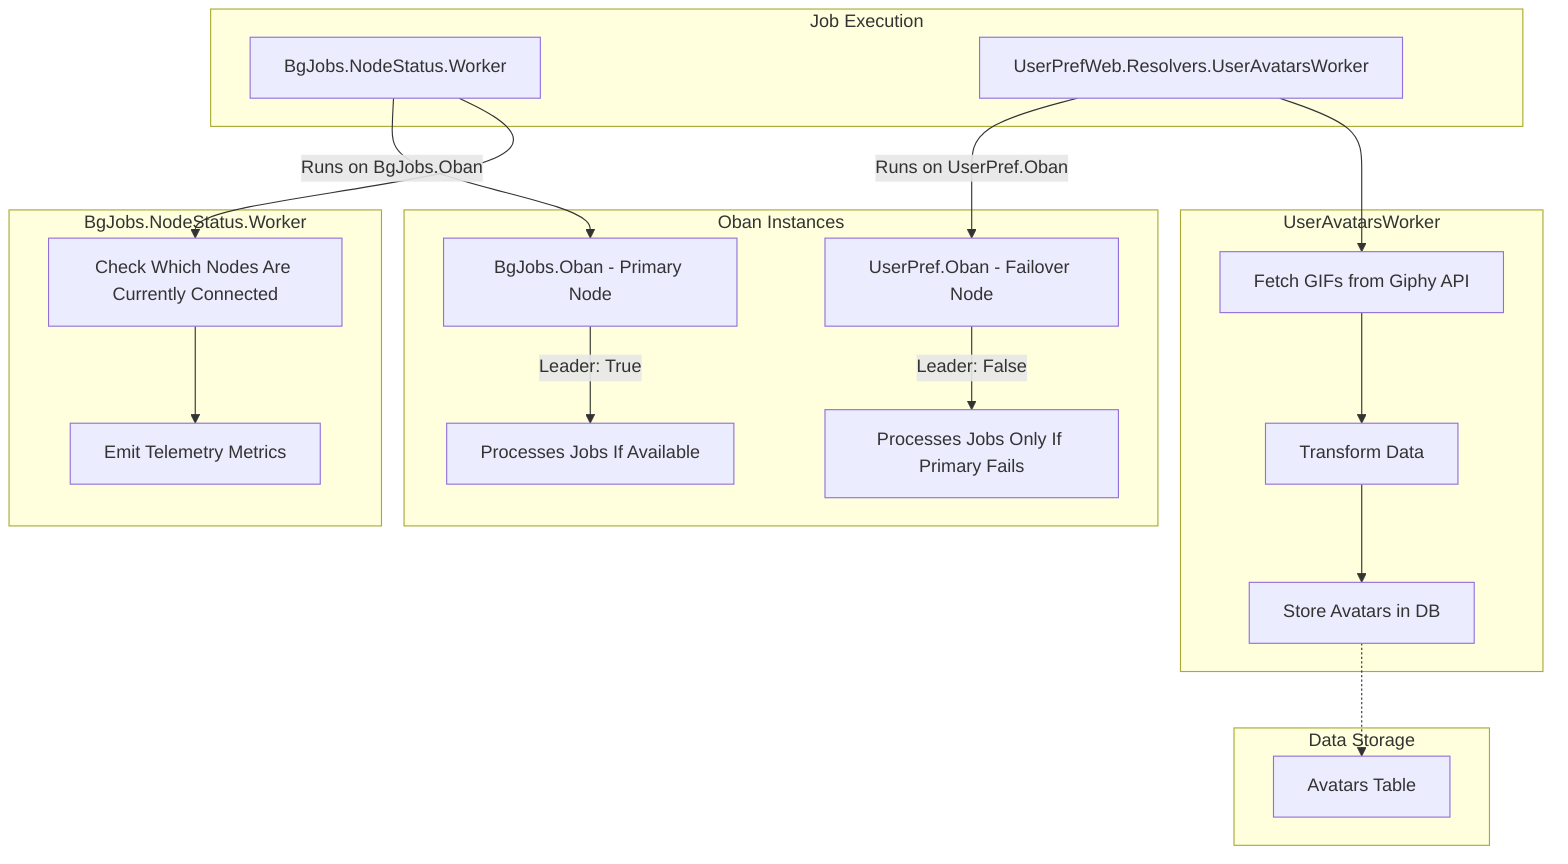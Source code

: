 graph TD;

    subgraph Oban Instances
        O0[BgJobs.Oban - Primary Node]
        O1[UserPref.Oban - Failover Node]

        O0 --> |Leader: True| O2[Processes Jobs If Available]
        O1 --> |Leader: False| O3[Processes Jobs Only If Primary Fails]
    end

    subgraph Job Execution
        P0[BgJobs.NodeStatus.Worker]
        P1[UserPrefWeb.Resolvers.UserAvatarsWorker]

        P0 --> |Runs on BgJobs.Oban| O0
        P1 --> |Runs on UserPref.Oban| O1
    end

    subgraph BgJobs.NodeStatus.Worker
        N0[Check Which Nodes Are Currently Connected]
        N1[Emit Telemetry Metrics]

        P0 --> N0
        N0 --> N1
    end

    subgraph UserAvatarsWorker
        U0[Fetch GIFs from Giphy API]
        U1[Transform Data]
        U2[Store Avatars in DB]

        P1 --> U0
        U0 --> U1
        U1 --> U2
    end

    subgraph Data Storage
        D1[Avatars Table]

        U2 -.-> D1
    end